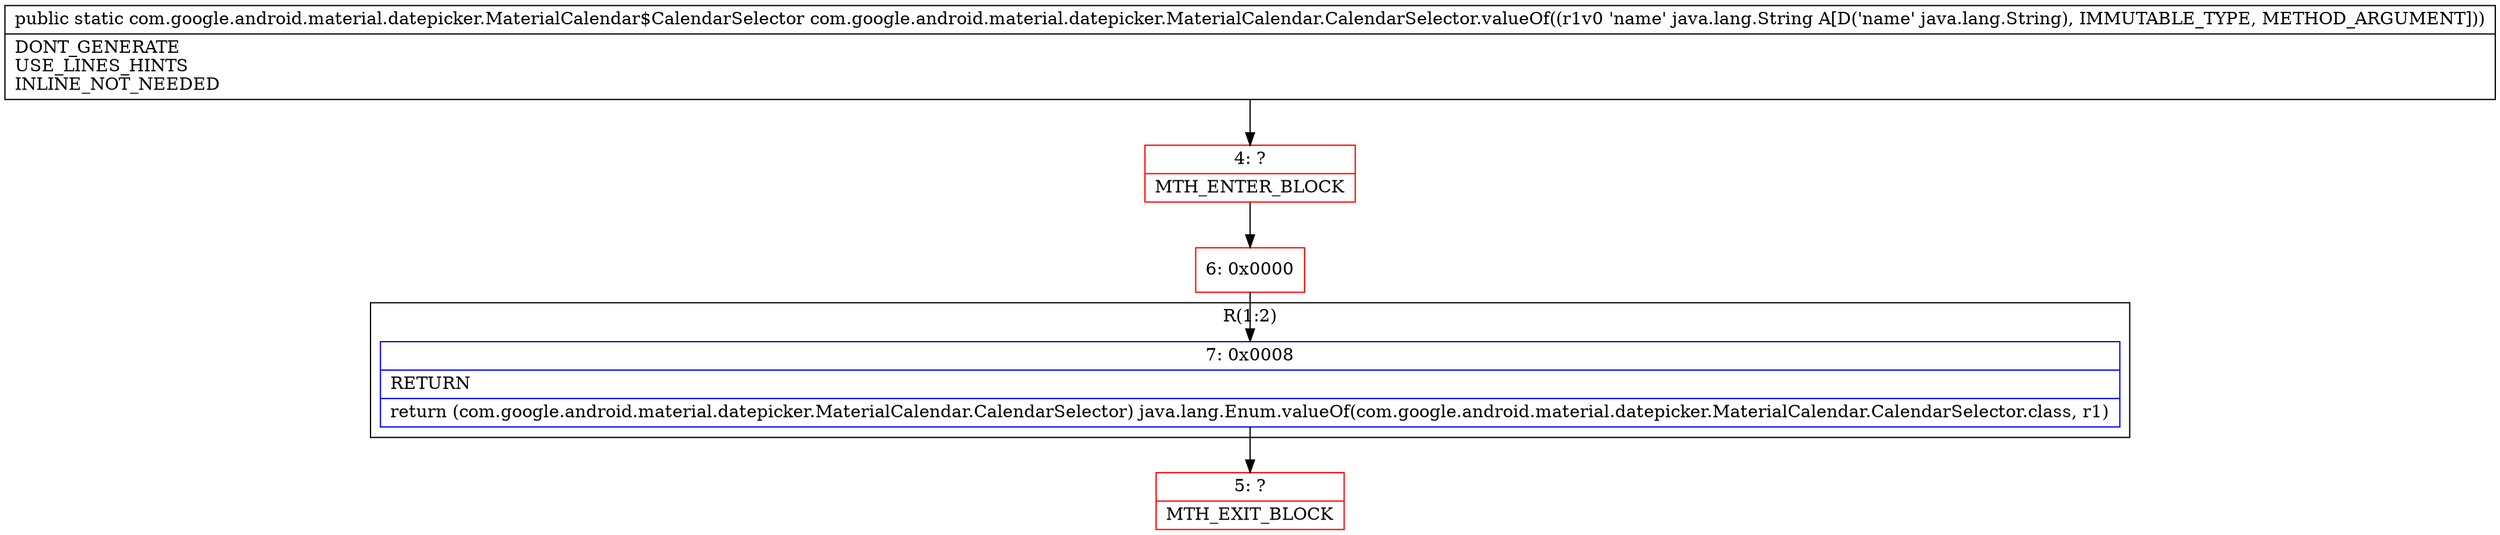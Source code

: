 digraph "CFG forcom.google.android.material.datepicker.MaterialCalendar.CalendarSelector.valueOf(Ljava\/lang\/String;)Lcom\/google\/android\/material\/datepicker\/MaterialCalendar$CalendarSelector;" {
subgraph cluster_Region_1253823802 {
label = "R(1:2)";
node [shape=record,color=blue];
Node_7 [shape=record,label="{7\:\ 0x0008|RETURN\l|return (com.google.android.material.datepicker.MaterialCalendar.CalendarSelector) java.lang.Enum.valueOf(com.google.android.material.datepicker.MaterialCalendar.CalendarSelector.class, r1)\l}"];
}
Node_4 [shape=record,color=red,label="{4\:\ ?|MTH_ENTER_BLOCK\l}"];
Node_6 [shape=record,color=red,label="{6\:\ 0x0000}"];
Node_5 [shape=record,color=red,label="{5\:\ ?|MTH_EXIT_BLOCK\l}"];
MethodNode[shape=record,label="{public static com.google.android.material.datepicker.MaterialCalendar$CalendarSelector com.google.android.material.datepicker.MaterialCalendar.CalendarSelector.valueOf((r1v0 'name' java.lang.String A[D('name' java.lang.String), IMMUTABLE_TYPE, METHOD_ARGUMENT]))  | DONT_GENERATE\lUSE_LINES_HINTS\lINLINE_NOT_NEEDED\l}"];
MethodNode -> Node_4;Node_7 -> Node_5;
Node_4 -> Node_6;
Node_6 -> Node_7;
}

